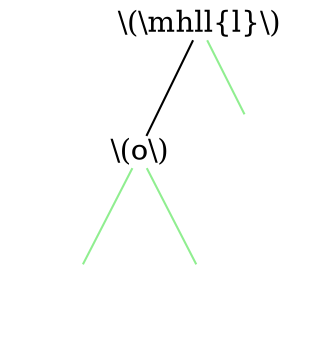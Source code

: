 graph {
	size="4,4"
	0 [label="\\(\\mhll{l}\\)" shape=plain]
	1 [label="\\(o\\)" shape=plain]
	0 -- 1
	2 [label="" shape=none]
	1 -- 2 [color=lightgreen]
	3 [label="" shape=none]
	1 -- 3 [color=lightgreen]
	4 [label="" shape=none]
	0 -- 4 [color=lightgreen]
}
